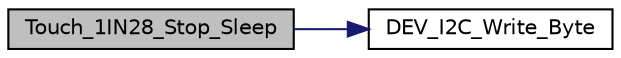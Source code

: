 digraph "Touch_1IN28_Stop_Sleep"
{
 // LATEX_PDF_SIZE
  bgcolor="transparent";
  edge [fontname="Helvetica",fontsize="10",labelfontname="Helvetica",labelfontsize="10"];
  node [fontname="Helvetica",fontsize="10",shape=record];
  rankdir="LR";
  Node1 [label="Touch_1IN28_Stop_Sleep",height=0.2,width=0.4,color="black", fillcolor="grey75", style="filled", fontcolor="black",tooltip="function : exit sleep mode 退出休眠模式 parameter:"];
  Node1 -> Node2 [color="midnightblue",fontsize="10",style="solid",fontname="Helvetica"];
  Node2 [label="DEV_I2C_Write_Byte",height=0.2,width=0.4,color="black",URL="$DEV__Config_8c.html#a230e1bb441057465048e1e8c0cecc7a9",tooltip="I2C."];
}
